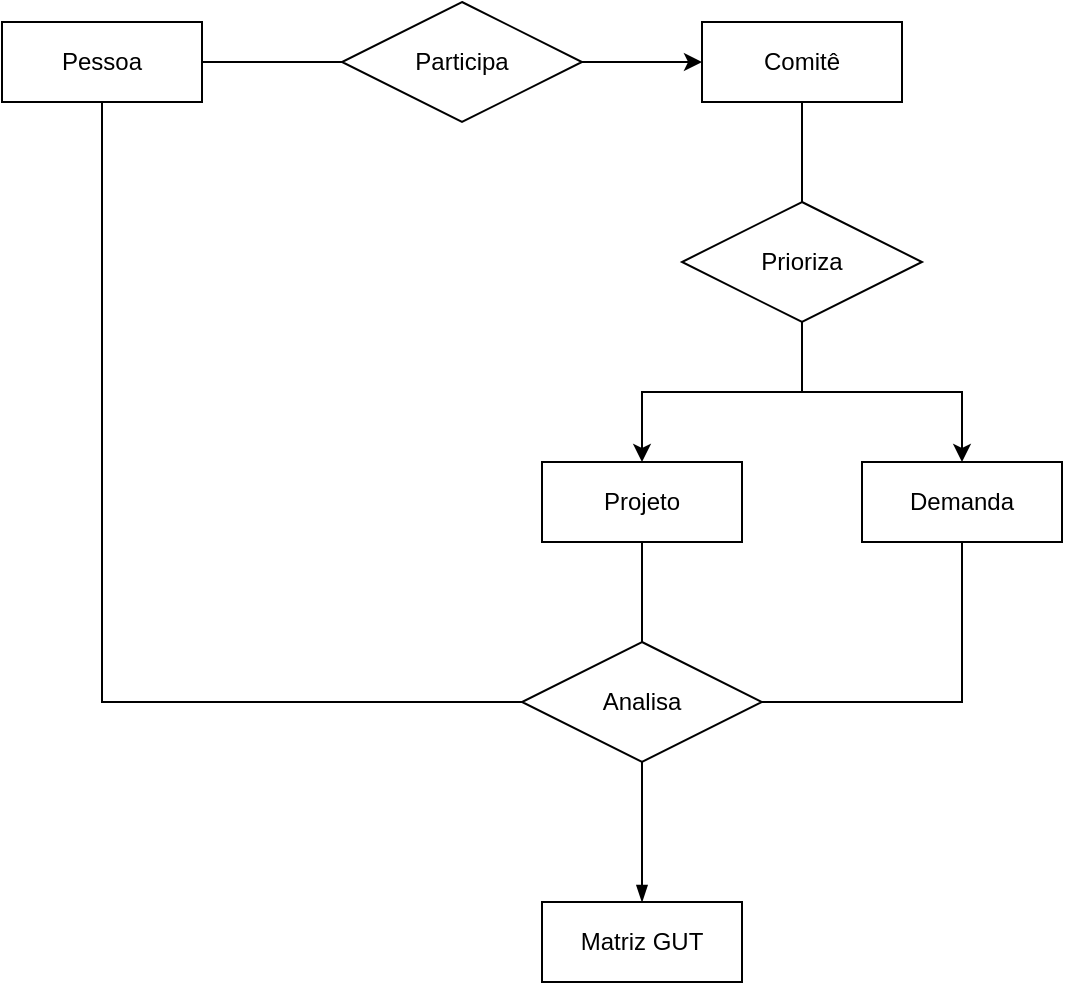 <mxfile version="13.1.3" type="github"><diagram id="PvJV-627Ieo12XLXyU3P" name="ER"><mxGraphModel dx="1360" dy="834" grid="1" gridSize="10" guides="1" tooltips="1" connect="1" arrows="1" fold="1" page="1" pageScale="1" pageWidth="827" pageHeight="1169" math="0" shadow="0"><root><mxCell id="0"/><mxCell id="1" parent="0"/><mxCell id="WezFD7EfONjgbotNO7B9-24" style="edgeStyle=orthogonalEdgeStyle;rounded=0;orthogonalLoop=1;jettySize=auto;html=1;endArrow=none;endFill=0;" edge="1" parent="1" source="WezFD7EfONjgbotNO7B9-17" target="WezFD7EfONjgbotNO7B9-23"><mxGeometry relative="1" as="geometry"/></mxCell><mxCell id="WezFD7EfONjgbotNO7B9-33" style="edgeStyle=orthogonalEdgeStyle;rounded=0;orthogonalLoop=1;jettySize=auto;html=1;entryX=0;entryY=0.5;entryDx=0;entryDy=0;endArrow=none;endFill=0;exitX=0.5;exitY=1;exitDx=0;exitDy=0;" edge="1" parent="1" source="WezFD7EfONjgbotNO7B9-17" target="WezFD7EfONjgbotNO7B9-32"><mxGeometry relative="1" as="geometry"/></mxCell><mxCell id="WezFD7EfONjgbotNO7B9-17" value="Pessoa" style="whiteSpace=wrap;html=1;align=center;" vertex="1" parent="1"><mxGeometry x="60" y="30" width="100" height="40" as="geometry"/></mxCell><mxCell id="WezFD7EfONjgbotNO7B9-27" style="edgeStyle=orthogonalEdgeStyle;rounded=0;orthogonalLoop=1;jettySize=auto;html=1;endArrow=none;endFill=0;" edge="1" parent="1" source="WezFD7EfONjgbotNO7B9-18" target="WezFD7EfONjgbotNO7B9-26"><mxGeometry relative="1" as="geometry"/></mxCell><mxCell id="WezFD7EfONjgbotNO7B9-18" value="Comitê" style="whiteSpace=wrap;html=1;align=center;" vertex="1" parent="1"><mxGeometry x="410" y="30" width="100" height="40" as="geometry"/></mxCell><mxCell id="WezFD7EfONjgbotNO7B9-40" style="edgeStyle=orthogonalEdgeStyle;rounded=0;orthogonalLoop=1;jettySize=auto;html=1;endArrow=none;endFill=0;" edge="1" parent="1" source="WezFD7EfONjgbotNO7B9-19" target="WezFD7EfONjgbotNO7B9-32"><mxGeometry relative="1" as="geometry"/></mxCell><mxCell id="WezFD7EfONjgbotNO7B9-19" value="Projeto" style="whiteSpace=wrap;html=1;align=center;" vertex="1" parent="1"><mxGeometry x="330" y="250" width="100" height="40" as="geometry"/></mxCell><mxCell id="WezFD7EfONjgbotNO7B9-41" style="edgeStyle=orthogonalEdgeStyle;rounded=0;orthogonalLoop=1;jettySize=auto;html=1;entryX=1;entryY=0.5;entryDx=0;entryDy=0;endArrow=none;endFill=0;exitX=0.5;exitY=1;exitDx=0;exitDy=0;" edge="1" parent="1" source="WezFD7EfONjgbotNO7B9-20" target="WezFD7EfONjgbotNO7B9-32"><mxGeometry relative="1" as="geometry"/></mxCell><mxCell id="WezFD7EfONjgbotNO7B9-20" value="Demanda" style="whiteSpace=wrap;html=1;align=center;" vertex="1" parent="1"><mxGeometry x="490" y="250" width="100" height="40" as="geometry"/></mxCell><mxCell id="WezFD7EfONjgbotNO7B9-25" style="edgeStyle=orthogonalEdgeStyle;rounded=0;orthogonalLoop=1;jettySize=auto;html=1;" edge="1" parent="1" source="WezFD7EfONjgbotNO7B9-23" target="WezFD7EfONjgbotNO7B9-18"><mxGeometry relative="1" as="geometry"/></mxCell><mxCell id="WezFD7EfONjgbotNO7B9-23" value="Participa" style="shape=rhombus;perimeter=rhombusPerimeter;whiteSpace=wrap;html=1;align=center;" vertex="1" parent="1"><mxGeometry x="230" y="20" width="120" height="60" as="geometry"/></mxCell><mxCell id="WezFD7EfONjgbotNO7B9-28" style="edgeStyle=orthogonalEdgeStyle;rounded=0;orthogonalLoop=1;jettySize=auto;html=1;" edge="1" parent="1" source="WezFD7EfONjgbotNO7B9-26" target="WezFD7EfONjgbotNO7B9-19"><mxGeometry relative="1" as="geometry"/></mxCell><mxCell id="WezFD7EfONjgbotNO7B9-29" style="edgeStyle=orthogonalEdgeStyle;rounded=0;orthogonalLoop=1;jettySize=auto;html=1;" edge="1" parent="1" source="WezFD7EfONjgbotNO7B9-26" target="WezFD7EfONjgbotNO7B9-20"><mxGeometry relative="1" as="geometry"/></mxCell><mxCell id="WezFD7EfONjgbotNO7B9-26" value="Prioriza" style="shape=rhombus;perimeter=rhombusPerimeter;whiteSpace=wrap;html=1;align=center;" vertex="1" parent="1"><mxGeometry x="400" y="120" width="120" height="60" as="geometry"/></mxCell><mxCell id="WezFD7EfONjgbotNO7B9-35" style="edgeStyle=orthogonalEdgeStyle;rounded=0;orthogonalLoop=1;jettySize=auto;html=1;endArrow=blockThin;endFill=1;" edge="1" parent="1" source="WezFD7EfONjgbotNO7B9-32" target="WezFD7EfONjgbotNO7B9-34"><mxGeometry relative="1" as="geometry"/></mxCell><mxCell id="WezFD7EfONjgbotNO7B9-32" value="Analisa" style="shape=rhombus;perimeter=rhombusPerimeter;whiteSpace=wrap;html=1;align=center;" vertex="1" parent="1"><mxGeometry x="320" y="340" width="120" height="60" as="geometry"/></mxCell><mxCell id="WezFD7EfONjgbotNO7B9-34" value="Matriz GUT" style="whiteSpace=wrap;html=1;align=center;" vertex="1" parent="1"><mxGeometry x="330" y="470" width="100" height="40" as="geometry"/></mxCell></root></mxGraphModel></diagram></mxfile>